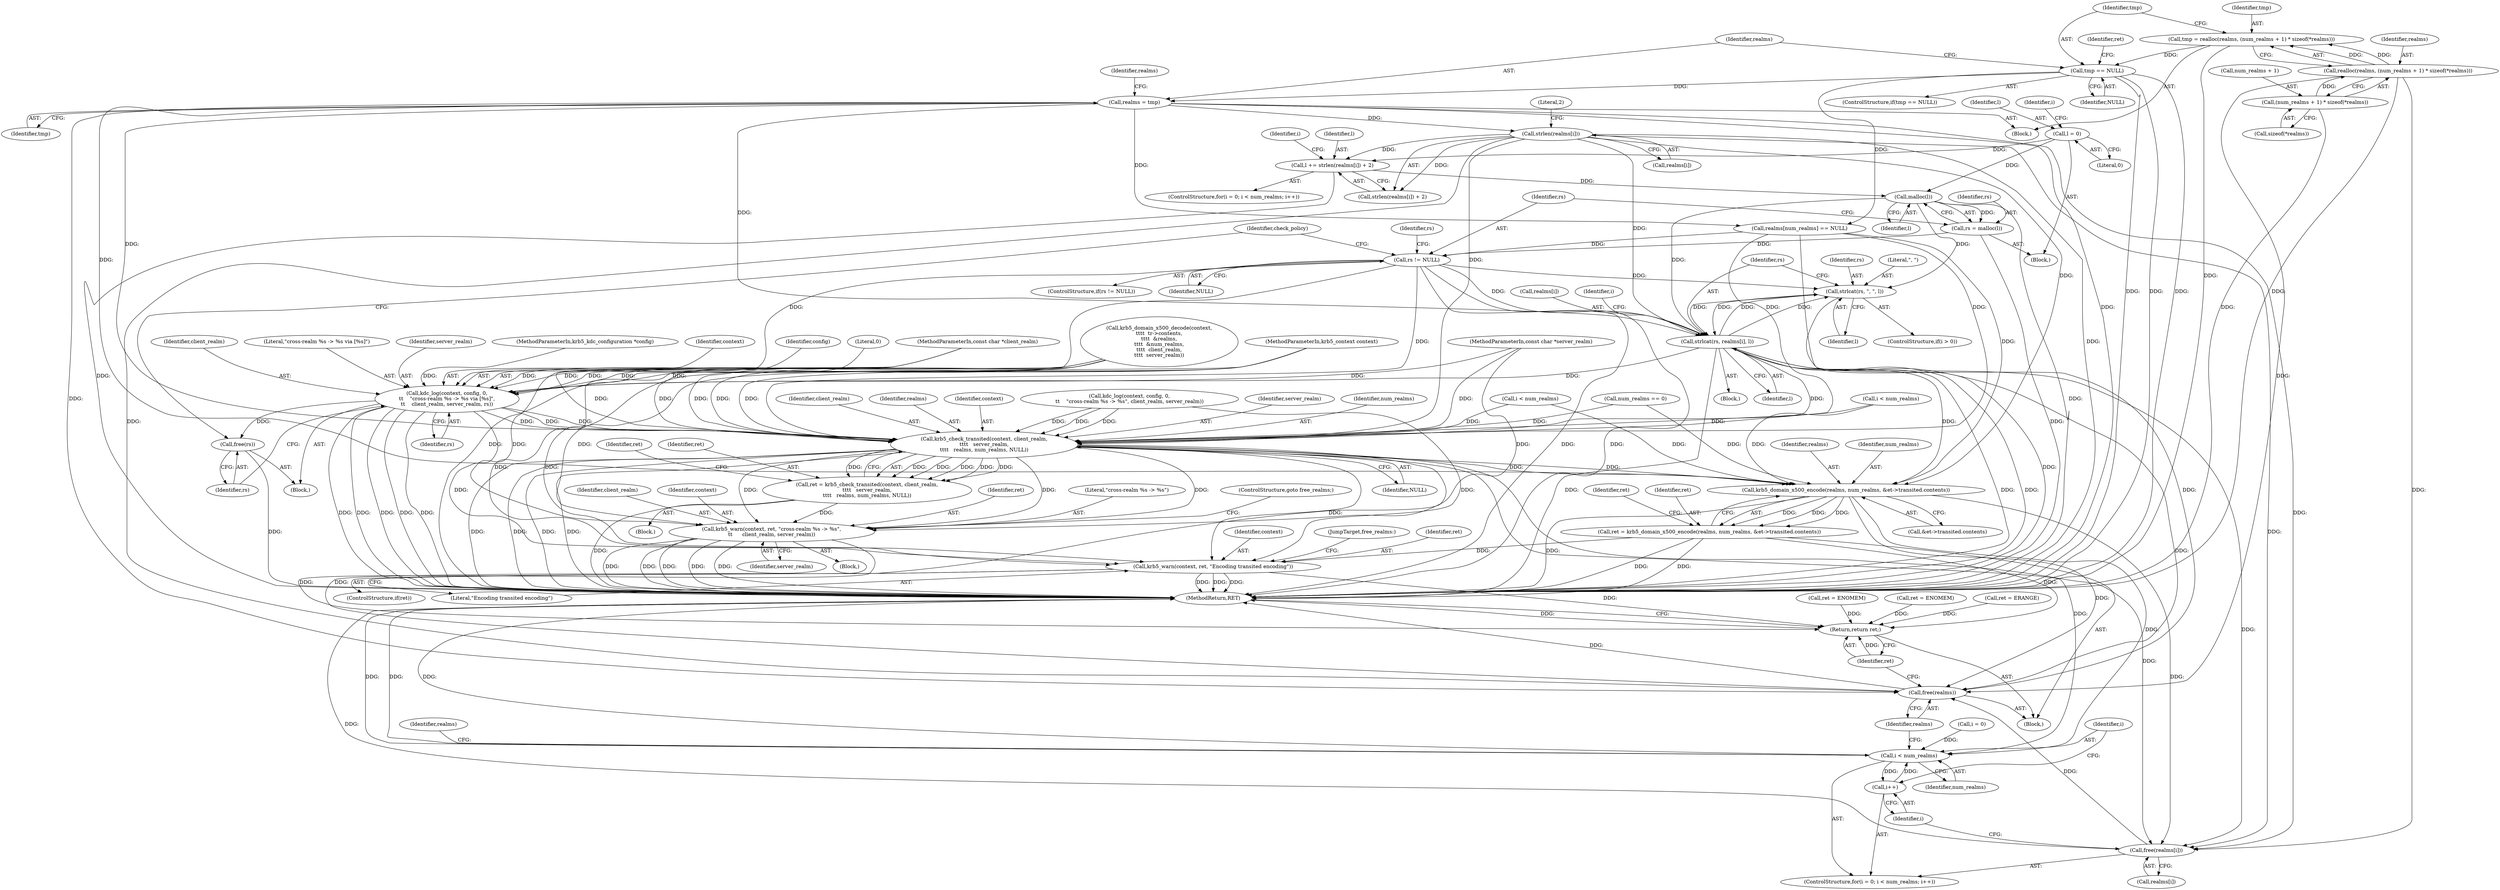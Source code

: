 digraph "0_heimdal_b1e699103f08d6a0ca46a122193c9da65f6cf837@API" {
"1000285" [label="(Call,malloc(l))"];
"1000262" [label="(Call,l = 0)"];
"1000275" [label="(Call,l += strlen(realms[i]) + 2)"];
"1000278" [label="(Call,strlen(realms[i]))"];
"1000221" [label="(Call,realms = tmp)"];
"1000213" [label="(Call,tmp == NULL)"];
"1000201" [label="(Call,tmp = realloc(realms, (num_realms + 1) * sizeof(*realms)))"];
"1000203" [label="(Call,realloc(realms, (num_realms + 1) * sizeof(*realms)))"];
"1000205" [label="(Call,(num_realms + 1) * sizeof(*realms))"];
"1000283" [label="(Call,rs = malloc(l))"];
"1000288" [label="(Call,rs != NULL)"];
"1000310" [label="(Call,strlcat(rs, \", \", l))"];
"1000314" [label="(Call,strlcat(rs, realms[i], l))"];
"1000320" [label="(Call,kdc_log(context, config, 0,\n\t\t    \"cross-realm %s -> %s via [%s]\",\n\t\t    client_realm, server_realm, rs))"];
"1000328" [label="(Call,free(rs))"];
"1000335" [label="(Call,krb5_check_transited(context, client_realm,\n\t\t\t\t   server_realm,\n\t\t\t\t   realms, num_realms, NULL))"];
"1000333" [label="(Call,ret = krb5_check_transited(context, client_realm,\n\t\t\t\t   server_realm,\n\t\t\t\t   realms, num_realms, NULL))"];
"1000345" [label="(Call,krb5_warn(context, ret, \"cross-realm %s -> %s\",\n\t\t      client_realm, server_realm))"];
"1000399" [label="(Return,return ret;)"];
"1000368" [label="(Call,krb5_domain_x500_encode(realms, num_realms, &et->transited.contents))"];
"1000366" [label="(Call,ret = krb5_domain_x500_encode(realms, num_realms, &et->transited.contents))"];
"1000379" [label="(Call,krb5_warn(context, ret, \"Encoding transited encoding\"))"];
"1000388" [label="(Call,i < num_realms)"];
"1000391" [label="(Call,i++)"];
"1000393" [label="(Call,free(realms[i]))"];
"1000397" [label="(Call,free(realms))"];
"1000231" [label="(Call,realms[num_realms] == NULL)"];
"1000383" [label="(JumpTarget,free_realms:)"];
"1000321" [label="(Identifier,context)"];
"1000222" [label="(Identifier,realms)"];
"1000332" [label="(Block,)"];
"1000284" [label="(Identifier,rs)"];
"1000347" [label="(Identifier,ret)"];
"1000314" [label="(Call,strlcat(rs, realms[i], l))"];
"1000322" [label="(Identifier,config)"];
"1000266" [label="(ControlStructure,for(i = 0; i < num_realms; i++))"];
"1000108" [label="(MethodParameterIn,const char *client_realm)"];
"1000262" [label="(Call,l = 0)"];
"1000344" [label="(Block,)"];
"1000348" [label="(Literal,\"cross-realm %s -> %s\")"];
"1000283" [label="(Call,rs = malloc(l))"];
"1000331" [label="(Identifier,check_policy)"];
"1000278" [label="(Call,strlen(realms[i]))"];
"1000212" [label="(ControlStructure,if(tmp == NULL))"];
"1000289" [label="(Identifier,rs)"];
"1000370" [label="(Identifier,num_realms)"];
"1000305" [label="(Block,)"];
"1000157" [label="(Call,krb5_domain_x500_decode(context,\n\t\t\t\t  tr->contents,\n\t\t\t\t  &realms,\n\t\t\t\t  &num_realms,\n\t\t\t\t  client_realm,\n\t\t\t\t  server_realm))"];
"1000337" [label="(Identifier,client_realm)"];
"1000333" [label="(Call,ret = krb5_check_transited(context, client_realm,\n\t\t\t\t   server_realm,\n\t\t\t\t   realms, num_realms, NULL))"];
"1000319" [label="(Identifier,l)"];
"1000371" [label="(Call,&et->transited.contents)"];
"1000316" [label="(Call,realms[i])"];
"1000311" [label="(Identifier,rs)"];
"1000381" [label="(Identifier,ret)"];
"1000343" [label="(Identifier,ret)"];
"1000377" [label="(ControlStructure,if(ret))"];
"1000275" [label="(Call,l += strlen(realms[i]) + 2)"];
"1000328" [label="(Call,free(rs))"];
"1000394" [label="(Call,realms[i])"];
"1000323" [label="(Literal,0)"];
"1000310" [label="(Call,strlcat(rs, \", \", l))"];
"1000329" [label="(Identifier,rs)"];
"1000393" [label="(Call,free(realms[i]))"];
"1000325" [label="(Identifier,client_realm)"];
"1000398" [label="(Identifier,realms)"];
"1000205" [label="(Call,(num_realms + 1) * sizeof(*realms))"];
"1000313" [label="(Identifier,l)"];
"1000203" [label="(Call,realloc(realms, (num_realms + 1) * sizeof(*realms)))"];
"1000335" [label="(Call,krb5_check_transited(context, client_realm,\n\t\t\t\t   server_realm,\n\t\t\t\t   realms, num_realms, NULL))"];
"1000226" [label="(Identifier,realms)"];
"1000287" [label="(ControlStructure,if(rs != NULL))"];
"1000244" [label="(Call,num_realms == 0)"];
"1000264" [label="(Literal,0)"];
"1000334" [label="(Identifier,ret)"];
"1000202" [label="(Identifier,tmp)"];
"1000304" [label="(Identifier,i)"];
"1000285" [label="(Call,malloc(l))"];
"1000291" [label="(Block,)"];
"1000367" [label="(Identifier,ret)"];
"1000277" [label="(Call,strlen(realms[i]) + 2)"];
"1000268" [label="(Identifier,i)"];
"1000389" [label="(Identifier,i)"];
"1000392" [label="(Identifier,i)"];
"1000260" [label="(Block,)"];
"1000397" [label="(Call,free(realms))"];
"1000345" [label="(Call,krb5_warn(context, ret, \"cross-realm %s -> %s\",\n\t\t      client_realm, server_realm))"];
"1000288" [label="(Call,rs != NULL)"];
"1000380" [label="(Identifier,context)"];
"1000395" [label="(Identifier,realms)"];
"1000324" [label="(Literal,\"cross-realm %s -> %s via [%s]\")"];
"1000270" [label="(Call,i < num_realms)"];
"1000213" [label="(Call,tmp == NULL)"];
"1000385" [label="(Call,i = 0)"];
"1000103" [label="(MethodParameterIn,krb5_context context)"];
"1000315" [label="(Identifier,rs)"];
"1000109" [label="(MethodParameterIn,const char *server_realm)"];
"1000306" [label="(ControlStructure,if(i > 0))"];
"1000379" [label="(Call,krb5_warn(context, ret, \"Encoding transited encoding\"))"];
"1000400" [label="(Identifier,ret)"];
"1000366" [label="(Call,ret = krb5_domain_x500_encode(realms, num_realms, &et->transited.contents))"];
"1000215" [label="(Identifier,NULL)"];
"1000326" [label="(Identifier,server_realm)"];
"1000368" [label="(Call,krb5_domain_x500_encode(realms, num_realms, &et->transited.contents))"];
"1000339" [label="(Identifier,realms)"];
"1000391" [label="(Call,i++)"];
"1000217" [label="(Call,ret = ENOMEM)"];
"1000351" [label="(ControlStructure,goto free_realms;)"];
"1000185" [label="(Block,)"];
"1000341" [label="(Identifier,NULL)"];
"1000204" [label="(Identifier,realms)"];
"1000350" [label="(Identifier,server_realm)"];
"1000384" [label="(ControlStructure,for(i = 0; i < num_realms; i++))"];
"1000201" [label="(Call,tmp = realloc(realms, (num_realms + 1) * sizeof(*realms)))"];
"1000382" [label="(Literal,\"Encoding transited encoding\")"];
"1000399" [label="(Return,return ret;)"];
"1000390" [label="(Identifier,num_realms)"];
"1000290" [label="(Identifier,NULL)"];
"1000349" [label="(Identifier,client_realm)"];
"1000300" [label="(Call,i < num_realms)"];
"1000346" [label="(Identifier,context)"];
"1000197" [label="(Call,ret = ERANGE)"];
"1000276" [label="(Identifier,l)"];
"1000401" [label="(MethodReturn,RET)"];
"1000223" [label="(Identifier,tmp)"];
"1000237" [label="(Call,ret = ENOMEM)"];
"1000263" [label="(Identifier,l)"];
"1000388" [label="(Call,i < num_realms)"];
"1000274" [label="(Identifier,i)"];
"1000214" [label="(Identifier,tmp)"];
"1000218" [label="(Identifier,ret)"];
"1000111" [label="(Block,)"];
"1000327" [label="(Identifier,rs)"];
"1000206" [label="(Call,num_realms + 1)"];
"1000336" [label="(Identifier,context)"];
"1000286" [label="(Identifier,l)"];
"1000252" [label="(Call,kdc_log(context, config, 0,\n\t\t    \"cross-realm %s -> %s\", client_realm, server_realm))"];
"1000279" [label="(Call,realms[i])"];
"1000221" [label="(Call,realms = tmp)"];
"1000294" [label="(Identifier,rs)"];
"1000338" [label="(Identifier,server_realm)"];
"1000209" [label="(Call,sizeof(*realms))"];
"1000369" [label="(Identifier,realms)"];
"1000312" [label="(Literal,\", \")"];
"1000340" [label="(Identifier,num_realms)"];
"1000282" [label="(Literal,2)"];
"1000104" [label="(MethodParameterIn,krb5_kdc_configuration *config)"];
"1000378" [label="(Identifier,ret)"];
"1000320" [label="(Call,kdc_log(context, config, 0,\n\t\t    \"cross-realm %s -> %s via [%s]\",\n\t\t    client_realm, server_realm, rs))"];
"1000285" -> "1000283"  [label="AST: "];
"1000285" -> "1000286"  [label="CFG: "];
"1000286" -> "1000285"  [label="AST: "];
"1000283" -> "1000285"  [label="CFG: "];
"1000285" -> "1000401"  [label="DDG: "];
"1000285" -> "1000283"  [label="DDG: "];
"1000262" -> "1000285"  [label="DDG: "];
"1000275" -> "1000285"  [label="DDG: "];
"1000285" -> "1000310"  [label="DDG: "];
"1000285" -> "1000314"  [label="DDG: "];
"1000262" -> "1000260"  [label="AST: "];
"1000262" -> "1000264"  [label="CFG: "];
"1000263" -> "1000262"  [label="AST: "];
"1000264" -> "1000262"  [label="AST: "];
"1000268" -> "1000262"  [label="CFG: "];
"1000262" -> "1000275"  [label="DDG: "];
"1000275" -> "1000266"  [label="AST: "];
"1000275" -> "1000277"  [label="CFG: "];
"1000276" -> "1000275"  [label="AST: "];
"1000277" -> "1000275"  [label="AST: "];
"1000274" -> "1000275"  [label="CFG: "];
"1000275" -> "1000401"  [label="DDG: "];
"1000278" -> "1000275"  [label="DDG: "];
"1000278" -> "1000277"  [label="AST: "];
"1000278" -> "1000279"  [label="CFG: "];
"1000279" -> "1000278"  [label="AST: "];
"1000282" -> "1000278"  [label="CFG: "];
"1000278" -> "1000401"  [label="DDG: "];
"1000278" -> "1000277"  [label="DDG: "];
"1000221" -> "1000278"  [label="DDG: "];
"1000278" -> "1000314"  [label="DDG: "];
"1000278" -> "1000335"  [label="DDG: "];
"1000278" -> "1000368"  [label="DDG: "];
"1000278" -> "1000393"  [label="DDG: "];
"1000278" -> "1000397"  [label="DDG: "];
"1000221" -> "1000185"  [label="AST: "];
"1000221" -> "1000223"  [label="CFG: "];
"1000222" -> "1000221"  [label="AST: "];
"1000223" -> "1000221"  [label="AST: "];
"1000226" -> "1000221"  [label="CFG: "];
"1000221" -> "1000401"  [label="DDG: "];
"1000213" -> "1000221"  [label="DDG: "];
"1000221" -> "1000231"  [label="DDG: "];
"1000221" -> "1000314"  [label="DDG: "];
"1000221" -> "1000335"  [label="DDG: "];
"1000221" -> "1000368"  [label="DDG: "];
"1000221" -> "1000393"  [label="DDG: "];
"1000221" -> "1000397"  [label="DDG: "];
"1000213" -> "1000212"  [label="AST: "];
"1000213" -> "1000215"  [label="CFG: "];
"1000214" -> "1000213"  [label="AST: "];
"1000215" -> "1000213"  [label="AST: "];
"1000218" -> "1000213"  [label="CFG: "];
"1000222" -> "1000213"  [label="CFG: "];
"1000213" -> "1000401"  [label="DDG: "];
"1000213" -> "1000401"  [label="DDG: "];
"1000213" -> "1000401"  [label="DDG: "];
"1000201" -> "1000213"  [label="DDG: "];
"1000213" -> "1000231"  [label="DDG: "];
"1000201" -> "1000185"  [label="AST: "];
"1000201" -> "1000203"  [label="CFG: "];
"1000202" -> "1000201"  [label="AST: "];
"1000203" -> "1000201"  [label="AST: "];
"1000214" -> "1000201"  [label="CFG: "];
"1000201" -> "1000401"  [label="DDG: "];
"1000203" -> "1000201"  [label="DDG: "];
"1000203" -> "1000201"  [label="DDG: "];
"1000203" -> "1000205"  [label="CFG: "];
"1000204" -> "1000203"  [label="AST: "];
"1000205" -> "1000203"  [label="AST: "];
"1000203" -> "1000401"  [label="DDG: "];
"1000205" -> "1000203"  [label="DDG: "];
"1000203" -> "1000393"  [label="DDG: "];
"1000203" -> "1000397"  [label="DDG: "];
"1000205" -> "1000209"  [label="CFG: "];
"1000206" -> "1000205"  [label="AST: "];
"1000209" -> "1000205"  [label="AST: "];
"1000205" -> "1000401"  [label="DDG: "];
"1000283" -> "1000260"  [label="AST: "];
"1000284" -> "1000283"  [label="AST: "];
"1000289" -> "1000283"  [label="CFG: "];
"1000283" -> "1000401"  [label="DDG: "];
"1000283" -> "1000288"  [label="DDG: "];
"1000288" -> "1000287"  [label="AST: "];
"1000288" -> "1000290"  [label="CFG: "];
"1000289" -> "1000288"  [label="AST: "];
"1000290" -> "1000288"  [label="AST: "];
"1000294" -> "1000288"  [label="CFG: "];
"1000331" -> "1000288"  [label="CFG: "];
"1000288" -> "1000401"  [label="DDG: "];
"1000288" -> "1000401"  [label="DDG: "];
"1000288" -> "1000401"  [label="DDG: "];
"1000231" -> "1000288"  [label="DDG: "];
"1000288" -> "1000310"  [label="DDG: "];
"1000288" -> "1000314"  [label="DDG: "];
"1000288" -> "1000320"  [label="DDG: "];
"1000288" -> "1000335"  [label="DDG: "];
"1000310" -> "1000306"  [label="AST: "];
"1000310" -> "1000313"  [label="CFG: "];
"1000311" -> "1000310"  [label="AST: "];
"1000312" -> "1000310"  [label="AST: "];
"1000313" -> "1000310"  [label="AST: "];
"1000315" -> "1000310"  [label="CFG: "];
"1000310" -> "1000401"  [label="DDG: "];
"1000314" -> "1000310"  [label="DDG: "];
"1000314" -> "1000310"  [label="DDG: "];
"1000310" -> "1000314"  [label="DDG: "];
"1000310" -> "1000314"  [label="DDG: "];
"1000314" -> "1000305"  [label="AST: "];
"1000314" -> "1000319"  [label="CFG: "];
"1000315" -> "1000314"  [label="AST: "];
"1000316" -> "1000314"  [label="AST: "];
"1000319" -> "1000314"  [label="AST: "];
"1000304" -> "1000314"  [label="CFG: "];
"1000314" -> "1000401"  [label="DDG: "];
"1000314" -> "1000401"  [label="DDG: "];
"1000314" -> "1000401"  [label="DDG: "];
"1000314" -> "1000320"  [label="DDG: "];
"1000314" -> "1000335"  [label="DDG: "];
"1000314" -> "1000368"  [label="DDG: "];
"1000314" -> "1000393"  [label="DDG: "];
"1000314" -> "1000397"  [label="DDG: "];
"1000320" -> "1000291"  [label="AST: "];
"1000320" -> "1000327"  [label="CFG: "];
"1000321" -> "1000320"  [label="AST: "];
"1000322" -> "1000320"  [label="AST: "];
"1000323" -> "1000320"  [label="AST: "];
"1000324" -> "1000320"  [label="AST: "];
"1000325" -> "1000320"  [label="AST: "];
"1000326" -> "1000320"  [label="AST: "];
"1000327" -> "1000320"  [label="AST: "];
"1000329" -> "1000320"  [label="CFG: "];
"1000320" -> "1000401"  [label="DDG: "];
"1000320" -> "1000401"  [label="DDG: "];
"1000320" -> "1000401"  [label="DDG: "];
"1000320" -> "1000401"  [label="DDG: "];
"1000320" -> "1000401"  [label="DDG: "];
"1000157" -> "1000320"  [label="DDG: "];
"1000157" -> "1000320"  [label="DDG: "];
"1000157" -> "1000320"  [label="DDG: "];
"1000103" -> "1000320"  [label="DDG: "];
"1000104" -> "1000320"  [label="DDG: "];
"1000108" -> "1000320"  [label="DDG: "];
"1000109" -> "1000320"  [label="DDG: "];
"1000320" -> "1000328"  [label="DDG: "];
"1000320" -> "1000335"  [label="DDG: "];
"1000320" -> "1000335"  [label="DDG: "];
"1000320" -> "1000335"  [label="DDG: "];
"1000320" -> "1000379"  [label="DDG: "];
"1000328" -> "1000291"  [label="AST: "];
"1000328" -> "1000329"  [label="CFG: "];
"1000329" -> "1000328"  [label="AST: "];
"1000331" -> "1000328"  [label="CFG: "];
"1000328" -> "1000401"  [label="DDG: "];
"1000335" -> "1000333"  [label="AST: "];
"1000335" -> "1000341"  [label="CFG: "];
"1000336" -> "1000335"  [label="AST: "];
"1000337" -> "1000335"  [label="AST: "];
"1000338" -> "1000335"  [label="AST: "];
"1000339" -> "1000335"  [label="AST: "];
"1000340" -> "1000335"  [label="AST: "];
"1000341" -> "1000335"  [label="AST: "];
"1000333" -> "1000335"  [label="CFG: "];
"1000335" -> "1000401"  [label="DDG: "];
"1000335" -> "1000401"  [label="DDG: "];
"1000335" -> "1000401"  [label="DDG: "];
"1000335" -> "1000401"  [label="DDG: "];
"1000335" -> "1000333"  [label="DDG: "];
"1000335" -> "1000333"  [label="DDG: "];
"1000335" -> "1000333"  [label="DDG: "];
"1000335" -> "1000333"  [label="DDG: "];
"1000335" -> "1000333"  [label="DDG: "];
"1000335" -> "1000333"  [label="DDG: "];
"1000252" -> "1000335"  [label="DDG: "];
"1000252" -> "1000335"  [label="DDG: "];
"1000252" -> "1000335"  [label="DDG: "];
"1000157" -> "1000335"  [label="DDG: "];
"1000157" -> "1000335"  [label="DDG: "];
"1000157" -> "1000335"  [label="DDG: "];
"1000103" -> "1000335"  [label="DDG: "];
"1000108" -> "1000335"  [label="DDG: "];
"1000109" -> "1000335"  [label="DDG: "];
"1000231" -> "1000335"  [label="DDG: "];
"1000231" -> "1000335"  [label="DDG: "];
"1000300" -> "1000335"  [label="DDG: "];
"1000270" -> "1000335"  [label="DDG: "];
"1000244" -> "1000335"  [label="DDG: "];
"1000335" -> "1000345"  [label="DDG: "];
"1000335" -> "1000345"  [label="DDG: "];
"1000335" -> "1000345"  [label="DDG: "];
"1000335" -> "1000368"  [label="DDG: "];
"1000335" -> "1000368"  [label="DDG: "];
"1000335" -> "1000379"  [label="DDG: "];
"1000335" -> "1000388"  [label="DDG: "];
"1000335" -> "1000393"  [label="DDG: "];
"1000335" -> "1000397"  [label="DDG: "];
"1000333" -> "1000332"  [label="AST: "];
"1000334" -> "1000333"  [label="AST: "];
"1000343" -> "1000333"  [label="CFG: "];
"1000333" -> "1000401"  [label="DDG: "];
"1000333" -> "1000345"  [label="DDG: "];
"1000345" -> "1000344"  [label="AST: "];
"1000345" -> "1000350"  [label="CFG: "];
"1000346" -> "1000345"  [label="AST: "];
"1000347" -> "1000345"  [label="AST: "];
"1000348" -> "1000345"  [label="AST: "];
"1000349" -> "1000345"  [label="AST: "];
"1000350" -> "1000345"  [label="AST: "];
"1000351" -> "1000345"  [label="CFG: "];
"1000345" -> "1000401"  [label="DDG: "];
"1000345" -> "1000401"  [label="DDG: "];
"1000345" -> "1000401"  [label="DDG: "];
"1000345" -> "1000401"  [label="DDG: "];
"1000345" -> "1000401"  [label="DDG: "];
"1000103" -> "1000345"  [label="DDG: "];
"1000108" -> "1000345"  [label="DDG: "];
"1000109" -> "1000345"  [label="DDG: "];
"1000345" -> "1000399"  [label="DDG: "];
"1000399" -> "1000111"  [label="AST: "];
"1000399" -> "1000400"  [label="CFG: "];
"1000400" -> "1000399"  [label="AST: "];
"1000401" -> "1000399"  [label="CFG: "];
"1000399" -> "1000401"  [label="DDG: "];
"1000400" -> "1000399"  [label="DDG: "];
"1000237" -> "1000399"  [label="DDG: "];
"1000366" -> "1000399"  [label="DDG: "];
"1000379" -> "1000399"  [label="DDG: "];
"1000197" -> "1000399"  [label="DDG: "];
"1000217" -> "1000399"  [label="DDG: "];
"1000368" -> "1000366"  [label="AST: "];
"1000368" -> "1000371"  [label="CFG: "];
"1000369" -> "1000368"  [label="AST: "];
"1000370" -> "1000368"  [label="AST: "];
"1000371" -> "1000368"  [label="AST: "];
"1000366" -> "1000368"  [label="CFG: "];
"1000368" -> "1000401"  [label="DDG: "];
"1000368" -> "1000366"  [label="DDG: "];
"1000368" -> "1000366"  [label="DDG: "];
"1000368" -> "1000366"  [label="DDG: "];
"1000231" -> "1000368"  [label="DDG: "];
"1000300" -> "1000368"  [label="DDG: "];
"1000270" -> "1000368"  [label="DDG: "];
"1000244" -> "1000368"  [label="DDG: "];
"1000368" -> "1000388"  [label="DDG: "];
"1000368" -> "1000393"  [label="DDG: "];
"1000368" -> "1000397"  [label="DDG: "];
"1000366" -> "1000111"  [label="AST: "];
"1000367" -> "1000366"  [label="AST: "];
"1000378" -> "1000366"  [label="CFG: "];
"1000366" -> "1000401"  [label="DDG: "];
"1000366" -> "1000401"  [label="DDG: "];
"1000366" -> "1000379"  [label="DDG: "];
"1000379" -> "1000377"  [label="AST: "];
"1000379" -> "1000382"  [label="CFG: "];
"1000380" -> "1000379"  [label="AST: "];
"1000381" -> "1000379"  [label="AST: "];
"1000382" -> "1000379"  [label="AST: "];
"1000383" -> "1000379"  [label="CFG: "];
"1000379" -> "1000401"  [label="DDG: "];
"1000379" -> "1000401"  [label="DDG: "];
"1000379" -> "1000401"  [label="DDG: "];
"1000252" -> "1000379"  [label="DDG: "];
"1000157" -> "1000379"  [label="DDG: "];
"1000103" -> "1000379"  [label="DDG: "];
"1000388" -> "1000384"  [label="AST: "];
"1000388" -> "1000390"  [label="CFG: "];
"1000389" -> "1000388"  [label="AST: "];
"1000390" -> "1000388"  [label="AST: "];
"1000395" -> "1000388"  [label="CFG: "];
"1000398" -> "1000388"  [label="CFG: "];
"1000388" -> "1000401"  [label="DDG: "];
"1000388" -> "1000401"  [label="DDG: "];
"1000388" -> "1000401"  [label="DDG: "];
"1000391" -> "1000388"  [label="DDG: "];
"1000385" -> "1000388"  [label="DDG: "];
"1000388" -> "1000391"  [label="DDG: "];
"1000391" -> "1000384"  [label="AST: "];
"1000391" -> "1000392"  [label="CFG: "];
"1000392" -> "1000391"  [label="AST: "];
"1000389" -> "1000391"  [label="CFG: "];
"1000393" -> "1000384"  [label="AST: "];
"1000393" -> "1000394"  [label="CFG: "];
"1000394" -> "1000393"  [label="AST: "];
"1000392" -> "1000393"  [label="CFG: "];
"1000393" -> "1000401"  [label="DDG: "];
"1000393" -> "1000397"  [label="DDG: "];
"1000397" -> "1000111"  [label="AST: "];
"1000397" -> "1000398"  [label="CFG: "];
"1000398" -> "1000397"  [label="AST: "];
"1000400" -> "1000397"  [label="CFG: "];
"1000397" -> "1000401"  [label="DDG: "];
"1000231" -> "1000397"  [label="DDG: "];
}
